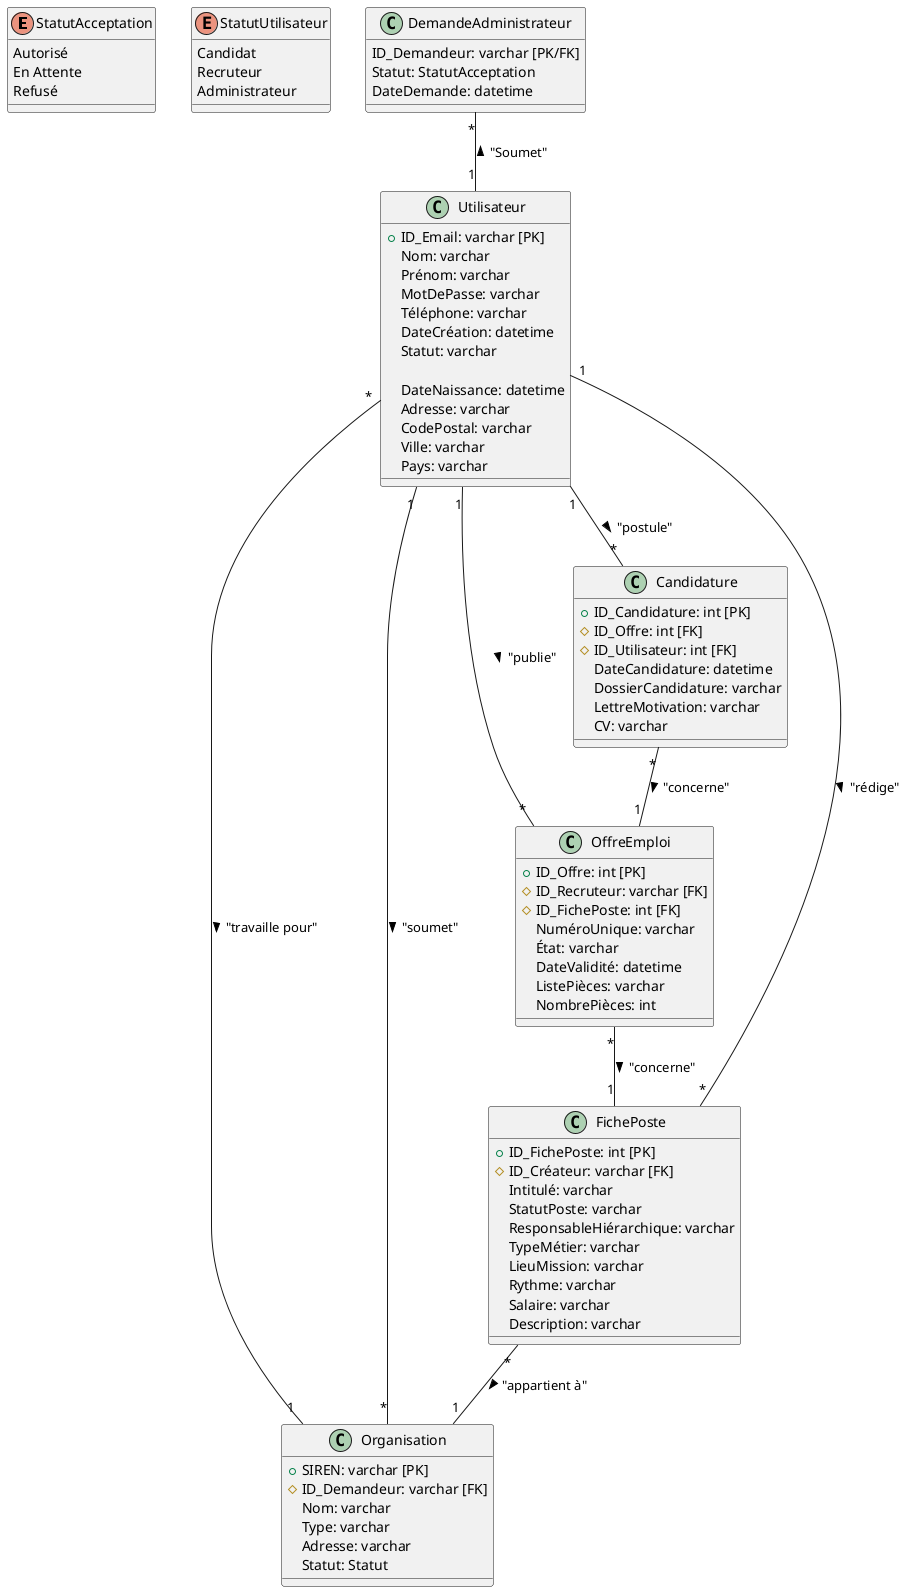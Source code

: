 @startuml
enum "StatutAcceptation" {
  Autorisé
  En Attente
  Refusé
}

enum "StatutUtilisateur" {
  Candidat
  Recruteur
  Administrateur
}

class "Utilisateur" {
  +ID_Email: varchar [PK]
  Nom: varchar
  Prénom: varchar
  MotDePasse: varchar
  Téléphone: varchar
  DateCréation: datetime
  Statut: varchar

  DateNaissance: datetime
  Adresse: varchar
  CodePostal: varchar
  Ville: varchar
  Pays: varchar
}

class "DemandeAdministrateur" { 
    ID_Demandeur: varchar [PK/FK]
    Statut: StatutAcceptation
    DateDemande: datetime
}

class "Organisation" {
  +SIREN: varchar [PK]
  #ID_Demandeur: varchar [FK]
  Nom: varchar
  Type: varchar
  Adresse: varchar
  Statut: Statut
}

class "OffreEmploi" {
  +ID_Offre: int [PK]
  #ID_Recruteur: varchar [FK]
  #ID_FichePoste: int [FK]
  NuméroUnique: varchar
  État: varchar
  DateValidité: datetime
  ListePièces: varchar
  NombrePièces: int
}

class "FichePoste" {
  +ID_FichePoste: int [PK]
  #ID_Créateur: varchar [FK]
  Intitulé: varchar
  StatutPoste: varchar
  ResponsableHiérarchique: varchar
  TypeMétier: varchar
  LieuMission: varchar
  Rythme: varchar
  Salaire: varchar
  Description: varchar
}

class "Candidature" {
  +ID_Candidature: int [PK]
  #ID_Offre: int [FK]
  #ID_Utilisateur: int [FK]
  DateCandidature: datetime
  DossierCandidature: varchar
  LettreMotivation: varchar
  CV: varchar
}

Candidature "*"--"1" OffreEmploi : "concerne" >
Utilisateur "*"--"1" Organisation : "travaille pour" >
Utilisateur "1"--"*" OffreEmploi : "publie" >
Utilisateur "1"--"*" Candidature : "postule" >
FichePoste "*"--"1" Organisation : "appartient à" >
Utilisateur "1"--"*" FichePoste : "rédige" >
Utilisateur "1"--"*" Organisation : "soumet" >
OffreEmploi "*"--"1" FichePoste : "concerne" >
DemandeAdministrateur "*"--"1" Utilisateur : "Soumet" <
@enduml
